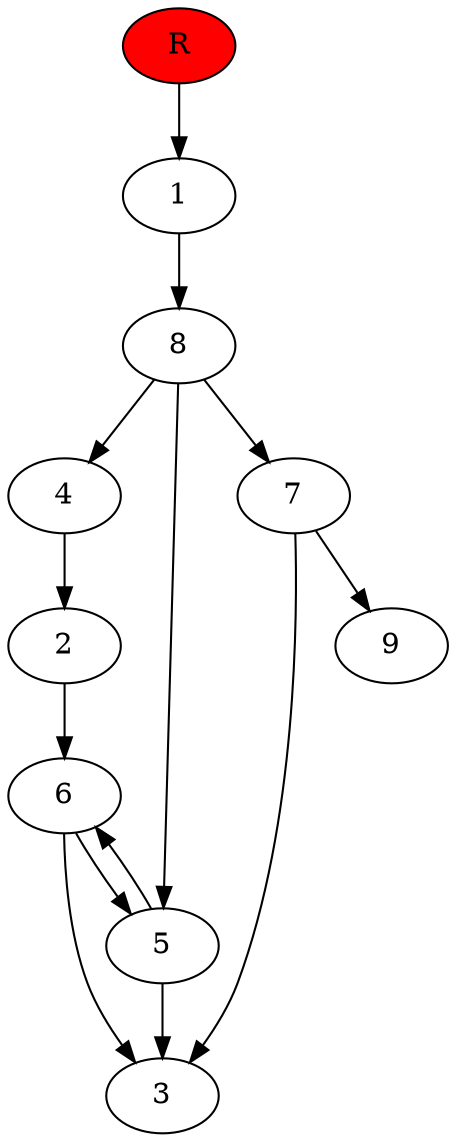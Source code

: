digraph prb21947 {
	1
	2
	3
	4
	5
	6
	7
	8
	R [fillcolor="#ff0000" style=filled]
	1 -> 8
	2 -> 6
	4 -> 2
	5 -> 3
	5 -> 6
	6 -> 3
	6 -> 5
	7 -> 3
	7 -> 9
	8 -> 4
	8 -> 5
	8 -> 7
	R -> 1
}
